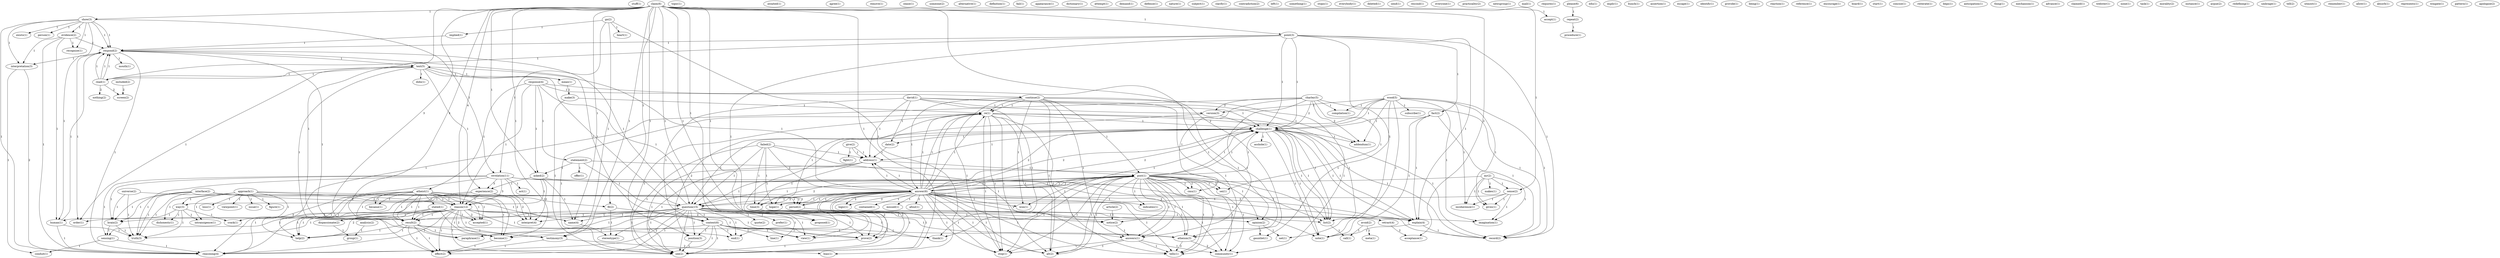 digraph G {
  stuff [ label="stuff(1)" ];
  claim [ label="claim(6)" ];
  show [ label="show(3)" ];
  accept [ label="accept(1)" ];
  sense [ label="sense(2)" ];
  point [ label="point(3)" ];
  asked [ label="asked(2)" ];
  reason [ label="reason(12)" ];
  result [ label="result(1)" ];
  fit [ label="fit(2)" ];
  testimony [ label="testimony(3)" ];
  atheism [ label="atheism(3)" ];
  end [ label="end(1)" ];
  name [ label="name(4)" ];
  view [ label="view(1)" ];
  prove [ label="prove(2)" ];
  become [ label="become(1)" ];
  result [ label="result(2)" ];
  position [ label="position(3)" ];
  effect [ label="effect(2)" ];
  proposed [ label="proposed(1)" ];
  see [ label="see(2)" ];
  acceptance [ label="acceptance(1)" ];
  person [ label="person(1)" ];
  exists [ label="exists(1)" ];
  respond [ label="respond(3)" ];
  evidence [ label="evidence(2)" ];
  revelation [ label="revelation(11)" ];
  interpretation [ label="interpretation(3)" ];
  recognize [ label="recognize(1)" ];
  human [ label="human(1)" ];
  reasoning [ label="reasoning(4)" ];
  respond [ label="respond(2)" ];
  topic [ label="topic(1)" ];
  awaited [ label="awaited(1)" ];
  agree [ label="agree(1)" ];
  remove [ label="remove(1)" ];
  universe [ label="universe(2)" ];
  period [ label="period(2)" ];
  brain [ label="brain(2)" ];
  truth [ label="truth(3)" ];
  cease [ label="cease(1)" ];
  someone [ label="someone(2)" ];
  analysis [ label="analysis(2)" ];
  group [ label="group(1)" ];
  atheist [ label="atheist(1)" ];
  stated [ label="stated(1)" ];
  became [ label="became(1)" ];
  accepted [ label="accepted(1)" ];
  help [ label="help(2)" ];
  alternative [ label="alternative(1)" ];
  definition [ label="definition(1)" ];
  approach [ label="approach(1)" ];
  figure [ label="figure(1)" ];
  loss [ label="loss(1)" ];
  way [ label="way(3)" ];
  viewpoint [ label="viewpoint(1)" ];
  crack [ label="crack(1)" ];
  intransigence [ label="intransigence(1)" ];
  dishonesty [ label="dishonesty(1)" ];
  issue [ label="issue(1)" ];
  included [ label="included(2)" ];
  screen [ label="screen(2)" ];
  fail [ label="fail(1)" ];
  appearance [ label="appearance(1)" ];
  dispassionate [ label="dispassionate(2)" ];
  response [ label="response(4)" ];
  atheist [ label="atheist(1)" ];
  continue [ label="continue(2)" ];
  statement [ label="statement(2)" ];
  question [ label="question(15)" ];
  opinion [ label="opinion(2)" ];
  dictionary [ label="dictionary(1)" ];
  attempt [ label="attempt(1)" ];
  avoid [ label="avoid(2)" ];
  meta [ label="meta(1)" ];
  call [ label="call(1)" ];
  demand [ label="demand(1)" ];
  defense [ label="defense(1)" ];
  nature [ label="nature(1)" ];
  subject [ label="subject(1)" ];
  article [ label="article(2)" ];
  notice [ label="notice(2)" ];
  clarify [ label="clarify(1)" ];
  contradiction [ label="contradiction(2)" ];
  left [ label="left(1)" ];
  something [ label="something(1)" ];
  stops [ label="stops(1)" ];
  read [ label="read(2)" ];
  nothing [ label="nothing(2)" ];
  text [ label="text(5)" ];
  everybody [ label="everybody(1)" ];
  mouth [ label="mouth(1)" ];
  order [ label="order(1)" ];
  context [ label="context(6)" ];
  paraphrase [ label="paraphrase(1)" ];
  deleted [ label="deleted(1)" ];
  mr [ label="mr(2)" ];
  makes [ label="makes(1)" ];
  incoherence [ label="incoherence(1)" ];
  imagination [ label="imagination(1)" ];
  gives [ label="gives(1)" ];
  experience [ label="experience(1)" ];
  interpret [ label="interpret(4)" ];
  go [ label="go(2)" ];
  implied [ label="implied(1)" ];
  bias [ label="bias(1)" ];
  heart [ label="heart(1)" ];
  send [ label="send(1)" ];
  rescind [ label="rescind(1)" ];
  everyone [ label="everyone(1)" ];
  practicality [ label="practicality(2)" ];
  newsgroup [ label="newsgroup(1)" ];
  mail [ label="mail(1)" ];
  requires [ label="requires(1)" ];
  interface [ label="interface(1)" ];
  give [ label="give(2)" ];
  address [ label="address(3)" ];
  address [ label="address(1)" ];
  fight [ label="fight(1)" ];
  please [ label="please(6)" ];
  repeat [ label="repeat(2)" ];
  edu [ label="edu(1)" ];
  imply [ label="imply(1)" ];
  bunch [ label="bunch(1)" ];
  assertion [ label="assertion(1)" ];
  experience [ label="experience(2)" ];
  sensing [ label="sensing(1)" ];
  record [ label="record(2)" ];
  act [ label="act(1)" ];
  note [ label="note(1)" ];
  read [ label="read(1)" ];
  challenge [ label="challenge(6)" ];
  fact [ label="fact(2)" ];
  challenge [ label="challenge(1)" ];
  explain [ label="explain(4)" ];
  answer [ label="answer(3)" ];
  post [ label="post(6)" ];
  contained [ label="contained(1)" ];
  indicates [ label="indicates(1)" ];
  won [ label="won(1)" ];
  missed [ label="missed(1)" ];
  afoul [ label="afoul(1)" ];
  time [ label="time(3)" ];
  post [ label="post(1)" ];
  community [ label="community(1)" ];
  re [ label="re(3)" ];
  tells [ label="tells(1)" ];
  logic [ label="logic(1)" ];
  hope [ label="hope(1)" ];
  re [ label="re(1)" ];
  stop [ label="stop(1)" ];
  alt [ label="alt(2)" ];
  cmu [ label="cmu(1)" ];
  answers [ label="answers(1)" ];
  answer [ label="answer(6)" ];
  sei [ label="sei(1)" ];
  list [ label="list(2)" ];
  interface [ label="interface(2)" ];
  conduit [ label="conduit(1)" ];
  escape [ label="escape(1)" ];
  identify [ label="identify(1)" ];
  provide [ label="provide(1)" ];
  being [ label="being(1)" ];
  reaction [ label="reaction(1)" ];
  reference [ label="reference(1)" ];
  offer [ label="offer(1)" ];
  didn [ label="didn(1)" ];
  mean [ label="mean(1)" ];
  mean [ label="mean(1)" ];
  stereotype [ label="stereotype(1)" ];
  encourage [ label="encourage(1)" ];
  failed [ label="failed(2)" ];
  date [ label="date(2)" ];
  asshole [ label="asshole(1)" ];
  addendum [ label="addendum(1)" ];
  board [ label="board(1)" ];
  prefer [ label="prefer(1)" ];
  quote [ label="quote(2)" ];
  line [ label="line(1)" ];
  thank [ label="thank(1)" ];
  retract [ label="retract(4)" ];
  start [ label="start(1)" ];
  concise [ label="concise(1)" ];
  reiterate [ label="reiterate(1)" ];
  david [ label="david(1)" ];
  version [ label="version(3)" ];
  charley [ label="charley(5)" ];
  compilation [ label="compilation(1)" ];
  net [ label="net(1)" ];
  gauntlet [ label="gauntlet(1)" ];
  begs [ label="begs(1)" ];
  wood [ label="wood(5)" ];
  subscribe [ label="subscribe(1)" ];
  anticipation [ label="anticipation(1)" ];
  thing [ label="thing(1)" ];
  mechanism [ label="mechanism(1)" ];
  advance [ label="advance(1)" ];
  claimed [ label="claimed(1)" ];
  webster [ label="webster(1)" ];
  make [ label="make(3)" ];
  none [ label="none(1)" ];
  task [ label="task(1)" ];
  morality [ label="morality(2)" ];
  instance [ label="instance(1)" ];
  argue [ label="argue(2)" ];
  procedure [ label="procedure(1)" ];
  redefining [ label="redefining(1)" ];
  umbrage [ label="umbrage(1)" ];
  tell [ label="tell(2)" ];
  utmost [ label="utmost(1)" ];
  remember [ label="remember(1)" ];
  approach [ label="approach(1)" ];
  allow [ label="allow(1)" ];
  absorb [ label="absorb(1)" ];
  represents [ label="represents(1)" ];
  wingate [ label="wingate(1)" ];
  pattern [ label="pattern(1)" ];
  apologize [ label="apologize(2)" ];
  claim -> show [ label="1" ];
  claim -> accept [ label="1" ];
  claim -> sense [ label="1" ];
  claim -> point [ label="1" ];
  claim -> asked [ label="1" ];
  claim -> reason [ label="4" ];
  claim -> result [ label="3" ];
  claim -> fit [ label="1" ];
  claim -> testimony [ label="1" ];
  claim -> atheism [ label="2" ];
  claim -> end [ label="1" ];
  claim -> name [ label="1" ];
  claim -> view [ label="1" ];
  claim -> prove [ label="1" ];
  claim -> become [ label="1" ];
  claim -> result [ label="3" ];
  claim -> position [ label="1" ];
  claim -> effect [ label="1" ];
  claim -> proposed [ label="1" ];
  claim -> see [ label="1" ];
  claim -> acceptance [ label="2" ];
  show -> person [ label="1" ];
  show -> exists [ label="1" ];
  show -> respond [ label="1" ];
  show -> evidence [ label="1" ];
  show -> revelation [ label="1" ];
  show -> interpretation [ label="1" ];
  show -> recognize [ label="1" ];
  show -> human [ label="1" ];
  show -> reasoning [ label="1" ];
  show -> respond [ label="1" ];
  universe -> period [ label="1" ];
  universe -> brain [ label="1" ];
  universe -> truth [ label="1" ];
  analysis -> group [ label="1" ];
  atheist -> stated [ label="1" ];
  atheist -> became [ label="1" ];
  atheist -> reason [ label="1" ];
  atheist -> accepted [ label="1" ];
  atheist -> result [ label="1" ];
  atheist -> become [ label="1" ];
  atheist -> result [ label="1" ];
  atheist -> help [ label="1" ];
  approach -> figure [ label="1" ];
  approach -> loss [ label="1" ];
  approach -> fit [ label="1" ];
  approach -> way [ label="1" ];
  approach -> viewpoint [ label="1" ];
  approach -> name [ label="1" ];
  approach -> crack [ label="1" ];
  approach -> intransigence [ label="1" ];
  approach -> dishonesty [ label="1" ];
  approach -> issue [ label="1" ];
  included -> screen [ label="2" ];
  stated -> dispassionate [ label="1" ];
  stated -> accepted [ label="1" ];
  stated -> become [ label="1" ];
  stated -> help [ label="1" ];
  response -> atheist [ label="1" ];
  response -> continue [ label="1" ];
  response -> statement [ label="1" ];
  response -> asked [ label="1" ];
  response -> reason [ label="1" ];
  response -> question [ label="1" ];
  response -> opinion [ label="1" ];
  avoid -> meta [ label="1" ];
  avoid -> call [ label="1" ];
  article -> notice [ label="1" ];
  read -> respond [ label="1" ];
  read -> screen [ label="2" ];
  read -> nothing [ label="2" ];
  read -> text [ label="1" ];
  read -> respond [ label="1" ];
  respond -> mouth [ label="1" ];
  respond -> interpretation [ label="1" ];
  respond -> text [ label="1" ];
  respond -> order [ label="1" ];
  respond -> context [ label="1" ];
  respond -> reasoning [ label="1" ];
  respond -> paraphrase [ label="1" ];
  mr -> makes [ label="1" ];
  mr -> sense [ label="1" ];
  mr -> question [ label="1" ];
  mr -> incoherence [ label="1" ];
  mr -> imagination [ label="1" ];
  mr -> gives [ label="1" ];
  experience -> reason [ label="1" ];
  experience -> reasoning [ label="1" ];
  experience -> interpret [ label="2" ];
  go -> revelation [ label="1" ];
  go -> implied [ label="1" ];
  go -> testimony [ label="1" ];
  go -> bias [ label="1" ];
  go -> heart [ label="1" ];
  sense -> question [ label="1" ];
  sense -> incoherence [ label="1" ];
  sense -> imagination [ label="1" ];
  sense -> gives [ label="1" ];
  atheist -> became [ label="1" ];
  atheist -> reason [ label="1" ];
  atheist -> accepted [ label="1" ];
  atheist -> result [ label="1" ];
  atheist -> become [ label="1" ];
  atheist -> result [ label="1" ];
  atheist -> help [ label="1" ];
  interface -> period [ label="1" ];
  interface -> reason [ label="2" ];
  interface -> brain [ label="1" ];
  interface -> truth [ label="1" ];
  evidence -> interpretation [ label="1" ];
  evidence -> recognize [ label="1" ];
  evidence -> human [ label="1" ];
  evidence -> reasoning [ label="1" ];
  evidence -> respond [ label="1" ];
  give -> address [ label="1" ];
  give -> address [ label="1" ];
  give -> fight [ label="1" ];
  please -> repeat [ label="1" ];
  revelation -> reason [ label="3" ];
  revelation -> brain [ label="1" ];
  revelation -> experience [ label="3" ];
  revelation -> sensing [ label="1" ];
  revelation -> reasoning [ label="3" ];
  revelation -> interpret [ label="3" ];
  revelation -> truth [ label="1" ];
  revelation -> record [ label="1" ];
  revelation -> act [ label="1" ];
  revelation -> note [ label="1" ];
  point -> read [ label="1" ];
  point -> challenge [ label="1" ];
  point -> view [ label="1" ];
  point -> fact [ label="1" ];
  point -> challenge [ label="1" ];
  point -> explain [ label="1" ];
  point -> record [ label="1" ];
  point -> respond [ label="1" ];
  point -> note [ label="1" ];
  answer -> post [ label="1" ];
  answer -> contained [ label="1" ];
  answer -> indicates [ label="1" ];
  answer -> address [ label="1" ];
  answer -> period [ label="1" ];
  answer -> won [ label="1" ];
  answer -> text [ label="1" ];
  answer -> missed [ label="1" ];
  answer -> afoul [ label="2" ];
  answer -> notice [ label="2" ];
  answer -> challenge [ label="2" ];
  answer -> way [ label="1" ];
  answer -> atheism [ label="1" ];
  answer -> question [ label="1" ];
  answer -> time [ label="2" ];
  answer -> post [ label="1" ];
  answer -> address [ label="1" ];
  answer -> community [ label="1" ];
  answer -> re [ label="1" ];
  answer -> prove [ label="2" ];
  answer -> tells [ label="1" ];
  answer -> challenge [ label="2" ];
  answer -> logic [ label="2" ];
  answer -> hope [ label="1" ];
  answer -> re [ label="1" ];
  answer -> stop [ label="1" ];
  answer -> alt [ label="1" ];
  answer -> see [ label="1" ];
  post -> indicates [ label="1" ];
  post -> won [ label="1" ];
  post -> notice [ label="2" ];
  post -> challenge [ label="1" ];
  post -> atheism [ label="1" ];
  post -> question [ label="1" ];
  post -> cmu [ label="1" ];
  post -> answers [ label="1" ];
  post -> community [ label="1" ];
  post -> answer [ label="1" ];
  post -> tells [ label="1" ];
  post -> challenge [ label="1" ];
  post -> sei [ label="1" ];
  post -> stop [ label="1" ];
  post -> alt [ label="1" ];
  post -> list [ label="1" ];
  interface -> period [ label="1" ];
  interface -> reason [ label="2" ];
  interface -> brain [ label="1" ];
  interface -> truth [ label="1" ];
  interpretation -> reasoning [ label="2" ];
  interpretation -> conduit [ label="1" ];
  continue -> won [ label="1" ];
  continue -> atheism [ label="1" ];
  continue -> post [ label="1" ];
  continue -> answers [ label="1" ];
  continue -> community [ label="1" ];
  continue -> answer [ label="1" ];
  continue -> re [ label="1" ];
  continue -> tells [ label="1" ];
  continue -> re [ label="1" ];
  continue -> stop [ label="1" ];
  continue -> alt [ label="1" ];
  address -> time [ label="1" ];
  address -> post [ label="1" ];
  address -> see [ label="1" ];
  period -> notice [ label="1" ];
  period -> post [ label="1" ];
  statement -> offer [ label="1" ];
  statement -> asked [ label="1" ];
  statement -> question [ label="1" ];
  statement -> opinion [ label="1" ];
  asked -> reason [ label="1" ];
  asked -> experience [ label="1" ];
  asked -> name [ label="1" ];
  asked -> interpret [ label="1" ];
  asked -> explain [ label="2" ];
  text -> read [ label="1" ];
  text -> experience [ label="1" ];
  text -> question [ label="1" ];
  text -> order [ label="1" ];
  text -> didn [ label="1" ];
  text -> mean [ label="1" ];
  text -> paraphrase [ label="1" ];
  text -> mean [ label="1" ];
  dispassionate -> group [ label="1" ];
  implied -> respond [ label="1" ];
  reason -> accepted [ label="2" ];
  reason -> result [ label="1" ];
  reason -> brain [ label="2" ];
  reason -> testimony [ label="1" ];
  reason -> atheism [ label="1" ];
  reason -> sensing [ label="1" ];
  reason -> end [ label="1" ];
  reason -> reasoning [ label="1" ];
  reason -> view [ label="1" ];
  reason -> prove [ label="1" ];
  reason -> become [ label="2" ];
  reason -> result [ label="1" ];
  reason -> truth [ label="1" ];
  reason -> effect [ label="1" ];
  reason -> help [ label="2" ];
  reason -> see [ label="1" ];
  result -> testimony [ label="1" ];
  result -> atheism [ label="1" ];
  result -> become [ label="1" ];
  result -> effect [ label="1" ];
  result -> help [ label="1" ];
  read -> respond [ label="1" ];
  brain -> sensing [ label="1" ];
  brain -> truth [ label="1" ];
  fit -> stereotype [ label="1" ];
  fit -> proposed [ label="2" ];
  testimony -> bias [ label="2" ];
  testimony -> effect [ label="1" ];
  experience -> reasoning [ label="1" ];
  experience -> interpret [ label="2" ];
  failed -> question [ label="1" ];
  failed -> time [ label="1" ];
  failed -> address [ label="1" ];
  failed -> answers [ label="1" ];
  failed -> answer [ label="2" ];
  failed -> hope [ label="1" ];
  failed -> see [ label="1" ];
  notice -> answers [ label="1" ];
  challenge -> question [ label="1" ];
  challenge -> date [ label="1" ];
  challenge -> address [ label="1" ];
  challenge -> asshole [ label="1" ];
  challenge -> addendum [ label="1" ];
  challenge -> prove [ label="1" ];
  challenge -> explain [ label="1" ];
  challenge -> record [ label="1" ];
  challenge -> note [ label="1" ];
  challenge -> list [ label="1" ];
  way -> human [ label="1" ];
  way -> crack [ label="1" ];
  way -> intransigence [ label="1" ];
  way -> truth [ label="1" ];
  way -> dishonesty [ label="1" ];
  atheism -> community [ label="2" ];
  atheism -> tells [ label="2" ];
  question -> order [ label="1" ];
  question -> prefer [ label="1" ];
  question -> quote [ label="1" ];
  question -> context [ label="1" ];
  question -> end [ label="1" ];
  question -> opinion [ label="1" ];
  question -> name [ label="1" ];
  question -> reasoning [ label="2" ];
  question -> imagination [ label="1" ];
  question -> view [ label="1" ];
  question -> prove [ label="1" ];
  question -> become [ label="1" ];
  question -> interpret [ label="1" ];
  question -> result [ label="1" ];
  question -> explain [ label="1" ];
  question -> stereotype [ label="1" ];
  question -> position [ label="1" ];
  question -> effect [ label="1" ];
  question -> paraphrase [ label="1" ];
  question -> line [ label="1" ];
  question -> thank [ label="1" ];
  question -> respond [ label="1" ];
  question -> retract [ label="1" ];
  question -> list [ label="1" ];
  question -> see [ label="1" ];
  time -> post [ label="2" ];
  time -> see [ label="1" ];
  david -> date [ label="1" ];
  david -> context [ label="1" ];
  david -> address [ label="1" ];
  david -> addendum [ label="1" ];
  david -> version [ label="1" ];
  david -> challenge [ label="1" ];
  david -> thank [ label="1" ];
  date -> address [ label="1" ];
  context -> end [ label="1" ];
  context -> reasoning [ label="1" ];
  context -> view [ label="1" ];
  context -> prove [ label="1" ];
  context -> position [ label="1" ];
  context -> paraphrase [ label="1" ];
  context -> line [ label="1" ];
  context -> thank [ label="1" ];
  context -> see [ label="1" ];
  sensing -> reasoning [ label="1" ];
  sensing -> conduit [ label="1" ];
  post -> cmu [ label="1" ];
  post -> answers [ label="1" ];
  post -> community [ label="1" ];
  post -> answer [ label="1" ];
  post -> tells [ label="1" ];
  post -> challenge [ label="1" ];
  post -> sei [ label="1" ];
  post -> stop [ label="1" ];
  post -> alt [ label="1" ];
  post -> list [ label="1" ];
  address -> see [ label="1" ];
  charley -> cmu [ label="1" ];
  charley -> answers [ label="1" ];
  charley -> addendum [ label="2" ];
  charley -> version [ label="2" ];
  charley -> challenge [ label="2" ];
  charley -> compilation [ label="1" ];
  charley -> sei [ label="1" ];
  charley -> record [ label="1" ];
  charley -> help [ label="1" ];
  opinion -> net [ label="1" ];
  opinion -> gauntlet [ label="1" ];
  answers -> community [ label="1" ];
  answers -> tells [ label="1" ];
  answers -> stop [ label="1" ];
  answers -> alt [ label="1" ];
  wood -> subscribe [ label="1" ];
  wood -> addendum [ label="1" ];
  wood -> incoherence [ label="1" ];
  wood -> imagination [ label="1" ];
  wood -> version [ label="1" ];
  wood -> challenge [ label="1" ];
  wood -> net [ label="1" ];
  wood -> compilation [ label="1" ];
  wood -> gives [ label="1" ];
  wood -> record [ label="1" ];
  wood -> thank [ label="1" ];
  wood -> gauntlet [ label="1" ];
  human -> reasoning [ label="1" ];
  human -> truth [ label="1" ];
  human -> respond [ label="1" ];
  answer -> re [ label="1" ];
  answer -> prove [ label="2" ];
  answer -> tells [ label="1" ];
  answer -> challenge [ label="2" ];
  answer -> logic [ label="2" ];
  answer -> hope [ label="1" ];
  answer -> re [ label="1" ];
  answer -> stop [ label="1" ];
  answer -> alt [ label="1" ];
  answer -> see [ label="1" ];
  name -> stereotype [ label="1" ];
  re -> tells [ label="1" ];
  re -> challenge [ label="1" ];
  re -> hope [ label="1" ];
  re -> stop [ label="1" ];
  re -> alt [ label="1" ];
  re -> list [ label="1" ];
  re -> see [ label="1" ];
  prove -> see [ label="1" ];
  mean -> make [ label="1" ];
  version -> challenge [ label="1" ];
  version -> position [ label="2" ];
  become -> effect [ label="1" ];
  fact -> challenge [ label="1" ];
  fact -> explain [ label="1" ];
  fact -> record [ label="1" ];
  fact -> note [ label="1" ];
  result -> effect [ label="1" ];
  result -> help [ label="1" ];
  challenge -> explain [ label="1" ];
  challenge -> record [ label="1" ];
  challenge -> note [ label="1" ];
  challenge -> list [ label="1" ];
  explain -> record [ label="1" ];
  explain -> note [ label="1" ];
  repeat -> procedure [ label="1" ];
  make -> re [ label="1" ];
  make -> see [ label="1" ];
  re -> stop [ label="1" ];
  re -> alt [ label="1" ];
  re -> list [ label="1" ];
  re -> see [ label="1" ];
  position -> see [ label="1" ];
  retract -> acceptance [ label="2" ];
  list -> call [ label="1" ];
}
